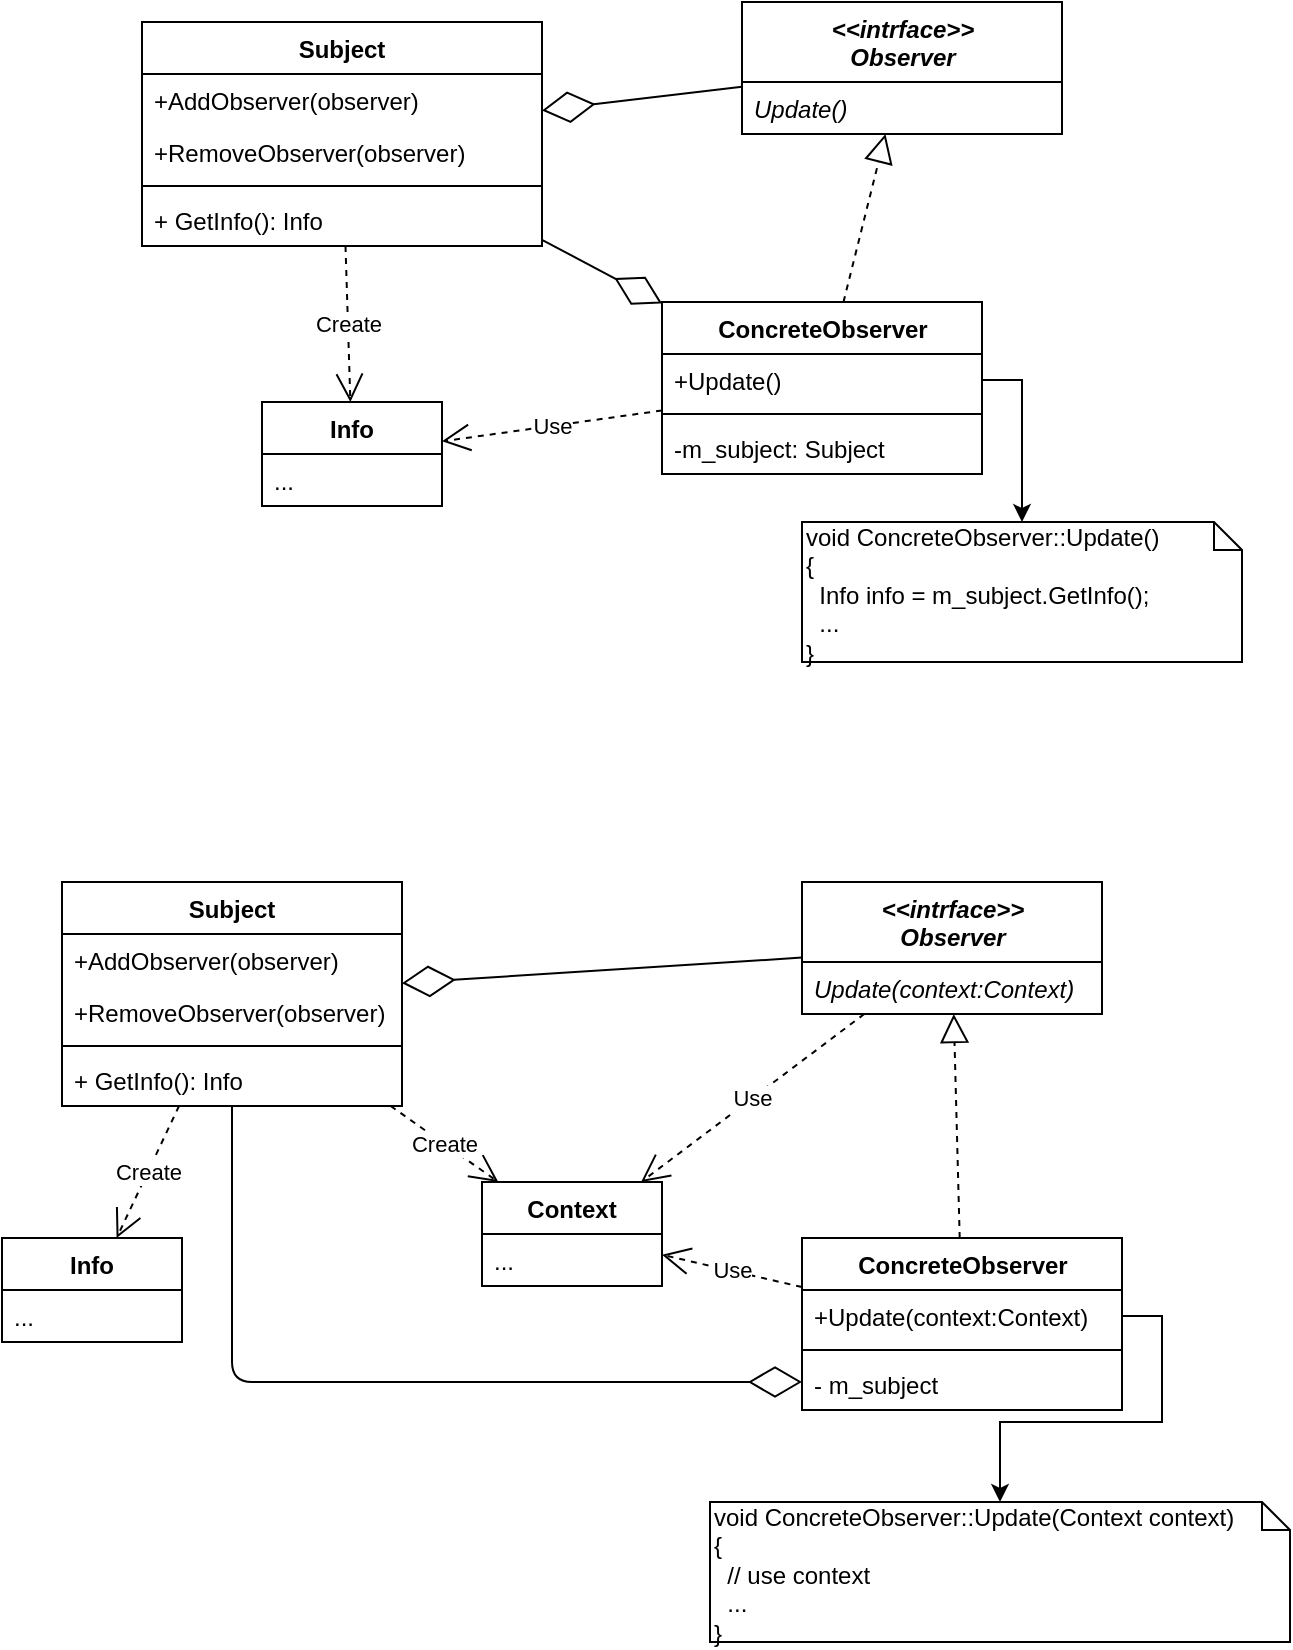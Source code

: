 <mxfile version="13.6.9" type="device"><diagram id="Etg5eWAYA1YKABIu_JXT" name="Page-1"><mxGraphModel dx="981" dy="579" grid="1" gridSize="10" guides="1" tooltips="1" connect="1" arrows="1" fold="1" page="1" pageScale="1" pageWidth="827" pageHeight="1169" math="0" shadow="0"><root><mxCell id="0"/><mxCell id="1" parent="0"/><mxCell id="0Cd3prVuOzFEvung1Q_x-5" value="&lt;span&gt;&amp;lt;&amp;lt;intrface&amp;gt;&amp;gt;&lt;br&gt;Observer&lt;/span&gt;" style="swimlane;fontStyle=3;align=center;verticalAlign=top;childLayout=stackLayout;horizontal=1;startSize=40;horizontalStack=0;resizeParent=1;resizeParentMax=0;resizeLast=0;collapsible=1;marginBottom=0;html=1;" vertex="1" parent="1"><mxGeometry x="430" y="160" width="160" height="66" as="geometry"/></mxCell><mxCell id="0Cd3prVuOzFEvung1Q_x-6" value="Update()" style="text;strokeColor=none;fillColor=none;align=left;verticalAlign=top;spacingLeft=4;spacingRight=4;overflow=hidden;rotatable=0;points=[[0,0.5],[1,0.5]];portConstraint=eastwest;fontStyle=2" vertex="1" parent="0Cd3prVuOzFEvung1Q_x-5"><mxGeometry y="40" width="160" height="26" as="geometry"/></mxCell><mxCell id="0Cd3prVuOzFEvung1Q_x-9" value="" style="endArrow=diamondThin;endFill=0;endSize=24;html=1;" edge="1" parent="1" source="0Cd3prVuOzFEvung1Q_x-5" target="0Cd3prVuOzFEvung1Q_x-1"><mxGeometry width="160" relative="1" as="geometry"><mxPoint x="190" y="300" as="sourcePoint"/><mxPoint x="350" y="300" as="targetPoint"/></mxGeometry></mxCell><mxCell id="0Cd3prVuOzFEvung1Q_x-19" value="" style="endArrow=diamondThin;endFill=0;endSize=24;html=1;" edge="1" parent="1" source="0Cd3prVuOzFEvung1Q_x-1" target="0Cd3prVuOzFEvung1Q_x-15"><mxGeometry width="160" relative="1" as="geometry"><mxPoint x="180" y="410" as="sourcePoint"/><mxPoint x="340" y="410" as="targetPoint"/></mxGeometry></mxCell><mxCell id="0Cd3prVuOzFEvung1Q_x-20" value="" style="endArrow=block;dashed=1;endFill=0;endSize=12;html=1;" edge="1" parent="1" source="0Cd3prVuOzFEvung1Q_x-15" target="0Cd3prVuOzFEvung1Q_x-5"><mxGeometry width="160" relative="1" as="geometry"><mxPoint x="530" y="280" as="sourcePoint"/><mxPoint x="690" y="280" as="targetPoint"/></mxGeometry></mxCell><mxCell id="0Cd3prVuOzFEvung1Q_x-22" value="void ConcreteObserver::Update()&lt;br&gt;{&lt;br&gt;&amp;nbsp; Info info = m_subject.GetInfo();&lt;br&gt;&amp;nbsp; ...&lt;br&gt;}" style="shape=note;whiteSpace=wrap;html=1;size=14;verticalAlign=top;align=left;spacingTop=-6;" vertex="1" parent="1"><mxGeometry x="460" y="420" width="220" height="70" as="geometry"/></mxCell><mxCell id="0Cd3prVuOzFEvung1Q_x-23" style="edgeStyle=orthogonalEdgeStyle;rounded=0;orthogonalLoop=1;jettySize=auto;html=1;" edge="1" parent="1" source="0Cd3prVuOzFEvung1Q_x-16" target="0Cd3prVuOzFEvung1Q_x-22"><mxGeometry relative="1" as="geometry"/></mxCell><mxCell id="0Cd3prVuOzFEvung1Q_x-42" value="Info" style="swimlane;fontStyle=1;align=center;verticalAlign=top;childLayout=stackLayout;horizontal=1;startSize=26;horizontalStack=0;resizeParent=1;resizeParentMax=0;resizeLast=0;collapsible=1;marginBottom=0;" vertex="1" parent="1"><mxGeometry x="190" y="360" width="90" height="52" as="geometry"/></mxCell><mxCell id="0Cd3prVuOzFEvung1Q_x-46" value="..." style="text;strokeColor=none;fillColor=none;align=left;verticalAlign=top;spacingLeft=4;spacingRight=4;overflow=hidden;rotatable=0;points=[[0,0.5],[1,0.5]];portConstraint=eastwest;html=1;" vertex="1" parent="0Cd3prVuOzFEvung1Q_x-42"><mxGeometry y="26" width="90" height="26" as="geometry"/></mxCell><mxCell id="0Cd3prVuOzFEvung1Q_x-15" value="ConcreteObserver" style="swimlane;fontStyle=1;align=center;verticalAlign=top;childLayout=stackLayout;horizontal=1;startSize=26;horizontalStack=0;resizeParent=1;resizeParentMax=0;resizeLast=0;collapsible=1;marginBottom=0;html=1;" vertex="1" parent="1"><mxGeometry x="390" y="310" width="160" height="86" as="geometry"/></mxCell><mxCell id="0Cd3prVuOzFEvung1Q_x-16" value="+Update()" style="text;strokeColor=none;fillColor=none;align=left;verticalAlign=top;spacingLeft=4;spacingRight=4;overflow=hidden;rotatable=0;points=[[0,0.5],[1,0.5]];portConstraint=eastwest;" vertex="1" parent="0Cd3prVuOzFEvung1Q_x-15"><mxGeometry y="26" width="160" height="26" as="geometry"/></mxCell><mxCell id="0Cd3prVuOzFEvung1Q_x-25" value="" style="line;strokeWidth=1;fillColor=none;align=left;verticalAlign=middle;spacingTop=-1;spacingLeft=3;spacingRight=3;rotatable=0;labelPosition=right;points=[];portConstraint=eastwest;html=1;" vertex="1" parent="0Cd3prVuOzFEvung1Q_x-15"><mxGeometry y="52" width="160" height="8" as="geometry"/></mxCell><mxCell id="0Cd3prVuOzFEvung1Q_x-24" value="-m_subject: Subject" style="text;strokeColor=none;fillColor=none;align=left;verticalAlign=top;spacingLeft=4;spacingRight=4;overflow=hidden;rotatable=0;points=[[0,0.5],[1,0.5]];portConstraint=eastwest;" vertex="1" parent="0Cd3prVuOzFEvung1Q_x-15"><mxGeometry y="60" width="160" height="26" as="geometry"/></mxCell><mxCell id="0Cd3prVuOzFEvung1Q_x-1" value="Subject" style="swimlane;fontStyle=1;align=center;verticalAlign=top;childLayout=stackLayout;horizontal=1;startSize=26;horizontalStack=0;resizeParent=1;resizeParentMax=0;resizeLast=0;collapsible=1;marginBottom=0;" vertex="1" parent="1"><mxGeometry x="130" y="170" width="200" height="112" as="geometry"/></mxCell><mxCell id="0Cd3prVuOzFEvung1Q_x-12" value="+AddObserver(observer)" style="text;strokeColor=none;fillColor=none;align=left;verticalAlign=top;spacingLeft=4;spacingRight=4;overflow=hidden;rotatable=0;points=[[0,0.5],[1,0.5]];portConstraint=eastwest;html=1;" vertex="1" parent="0Cd3prVuOzFEvung1Q_x-1"><mxGeometry y="26" width="200" height="26" as="geometry"/></mxCell><mxCell id="0Cd3prVuOzFEvung1Q_x-13" value="+RemoveObserver(observer)" style="text;strokeColor=none;fillColor=none;align=left;verticalAlign=top;spacingLeft=4;spacingRight=4;overflow=hidden;rotatable=0;points=[[0,0.5],[1,0.5]];portConstraint=eastwest;html=1;" vertex="1" parent="0Cd3prVuOzFEvung1Q_x-1"><mxGeometry y="52" width="200" height="26" as="geometry"/></mxCell><mxCell id="0Cd3prVuOzFEvung1Q_x-11" value="" style="line;strokeWidth=1;fillColor=none;align=left;verticalAlign=middle;spacingTop=-1;spacingLeft=3;spacingRight=3;rotatable=0;labelPosition=right;points=[];portConstraint=eastwest;html=1;" vertex="1" parent="0Cd3prVuOzFEvung1Q_x-1"><mxGeometry y="78" width="200" height="8" as="geometry"/></mxCell><mxCell id="0Cd3prVuOzFEvung1Q_x-10" value="+ GetInfo(): Info" style="text;strokeColor=none;fillColor=none;align=left;verticalAlign=top;spacingLeft=4;spacingRight=4;overflow=hidden;rotatable=0;points=[[0,0.5],[1,0.5]];portConstraint=eastwest;html=1;" vertex="1" parent="0Cd3prVuOzFEvung1Q_x-1"><mxGeometry y="86" width="200" height="26" as="geometry"/></mxCell><mxCell id="0Cd3prVuOzFEvung1Q_x-48" value="Create" style="endArrow=open;endSize=12;dashed=1;html=1;" edge="1" parent="1" source="0Cd3prVuOzFEvung1Q_x-1" target="0Cd3prVuOzFEvung1Q_x-42"><mxGeometry width="160" relative="1" as="geometry"><mxPoint x="110" y="310" as="sourcePoint"/><mxPoint x="270" y="310" as="targetPoint"/></mxGeometry></mxCell><mxCell id="0Cd3prVuOzFEvung1Q_x-49" value="Use" style="endArrow=open;endSize=12;dashed=1;html=1;" edge="1" parent="1" source="0Cd3prVuOzFEvung1Q_x-15" target="0Cd3prVuOzFEvung1Q_x-42"><mxGeometry width="160" relative="1" as="geometry"><mxPoint x="221.529" y="282.0" as="sourcePoint"/><mxPoint x="239.647" y="370" as="targetPoint"/></mxGeometry></mxCell><mxCell id="0Cd3prVuOzFEvung1Q_x-52" value="" style="endArrow=diamondThin;endFill=0;endSize=24;html=1;" edge="1" source="0Cd3prVuOzFEvung1Q_x-50" target="0Cd3prVuOzFEvung1Q_x-63" parent="1"><mxGeometry width="160" relative="1" as="geometry"><mxPoint x="140" y="770" as="sourcePoint"/><mxPoint x="300" y="770" as="targetPoint"/></mxGeometry></mxCell><mxCell id="0Cd3prVuOzFEvung1Q_x-54" value="" style="endArrow=block;dashed=1;endFill=0;endSize=12;html=1;" edge="1" source="0Cd3prVuOzFEvung1Q_x-59" target="0Cd3prVuOzFEvung1Q_x-50" parent="1"><mxGeometry width="160" relative="1" as="geometry"><mxPoint x="480" y="750" as="sourcePoint"/><mxPoint x="640" y="750" as="targetPoint"/></mxGeometry></mxCell><mxCell id="0Cd3prVuOzFEvung1Q_x-55" value="void ConcreteObserver::Update(Context context)&lt;br&gt;{&lt;br&gt;&amp;nbsp; // use context&lt;br&gt;&amp;nbsp; ...&lt;br&gt;}" style="shape=note;whiteSpace=wrap;html=1;size=14;verticalAlign=top;align=left;spacingTop=-6;" vertex="1" parent="1"><mxGeometry x="414" y="910" width="290" height="70" as="geometry"/></mxCell><mxCell id="0Cd3prVuOzFEvung1Q_x-56" style="edgeStyle=orthogonalEdgeStyle;rounded=0;orthogonalLoop=1;jettySize=auto;html=1;" edge="1" source="0Cd3prVuOzFEvung1Q_x-60" target="0Cd3prVuOzFEvung1Q_x-55" parent="1"><mxGeometry relative="1" as="geometry"/></mxCell><mxCell id="0Cd3prVuOzFEvung1Q_x-68" value="Create" style="endArrow=open;endSize=12;dashed=1;html=1;" edge="1" source="0Cd3prVuOzFEvung1Q_x-63" target="0Cd3prVuOzFEvung1Q_x-57" parent="1"><mxGeometry width="160" relative="1" as="geometry"><mxPoint x="60" y="780" as="sourcePoint"/><mxPoint x="220" y="780" as="targetPoint"/></mxGeometry></mxCell><mxCell id="0Cd3prVuOzFEvung1Q_x-72" value="Create" style="endArrow=open;endSize=12;dashed=1;html=1;" edge="1" parent="1" source="0Cd3prVuOzFEvung1Q_x-63" target="0Cd3prVuOzFEvung1Q_x-70"><mxGeometry width="160" relative="1" as="geometry"><mxPoint x="50" y="600" as="sourcePoint"/><mxPoint x="210" y="600" as="targetPoint"/></mxGeometry></mxCell><mxCell id="0Cd3prVuOzFEvung1Q_x-73" value="Use" style="endArrow=open;endSize=12;dashed=1;html=1;" edge="1" parent="1" source="0Cd3prVuOzFEvung1Q_x-50" target="0Cd3prVuOzFEvung1Q_x-70"><mxGeometry width="160" relative="1" as="geometry"><mxPoint x="248.154" y="650" as="sourcePoint"/><mxPoint x="298" y="602" as="targetPoint"/></mxGeometry></mxCell><mxCell id="0Cd3prVuOzFEvung1Q_x-74" value="Use" style="endArrow=open;endSize=12;dashed=1;html=1;" edge="1" parent="1" source="0Cd3prVuOzFEvung1Q_x-59" target="0Cd3prVuOzFEvung1Q_x-70"><mxGeometry width="160" relative="1" as="geometry"><mxPoint x="421.822" y="650" as="sourcePoint"/><mxPoint x="359.019" y="602" as="targetPoint"/></mxGeometry></mxCell><mxCell id="0Cd3prVuOzFEvung1Q_x-63" value="Subject" style="swimlane;fontStyle=1;align=center;verticalAlign=top;childLayout=stackLayout;horizontal=1;startSize=26;horizontalStack=0;resizeParent=1;resizeParentMax=0;resizeLast=0;collapsible=1;marginBottom=0;" vertex="1" parent="1"><mxGeometry x="90" y="600" width="170" height="112" as="geometry"/></mxCell><mxCell id="0Cd3prVuOzFEvung1Q_x-64" value="+AddObserver(observer)" style="text;strokeColor=none;fillColor=none;align=left;verticalAlign=top;spacingLeft=4;spacingRight=4;overflow=hidden;rotatable=0;points=[[0,0.5],[1,0.5]];portConstraint=eastwest;html=1;" vertex="1" parent="0Cd3prVuOzFEvung1Q_x-63"><mxGeometry y="26" width="170" height="26" as="geometry"/></mxCell><mxCell id="0Cd3prVuOzFEvung1Q_x-65" value="+RemoveObserver(observer)" style="text;strokeColor=none;fillColor=none;align=left;verticalAlign=top;spacingLeft=4;spacingRight=4;overflow=hidden;rotatable=0;points=[[0,0.5],[1,0.5]];portConstraint=eastwest;html=1;" vertex="1" parent="0Cd3prVuOzFEvung1Q_x-63"><mxGeometry y="52" width="170" height="26" as="geometry"/></mxCell><mxCell id="0Cd3prVuOzFEvung1Q_x-66" value="" style="line;strokeWidth=1;fillColor=none;align=left;verticalAlign=middle;spacingTop=-1;spacingLeft=3;spacingRight=3;rotatable=0;labelPosition=right;points=[];portConstraint=eastwest;html=1;" vertex="1" parent="0Cd3prVuOzFEvung1Q_x-63"><mxGeometry y="78" width="170" height="8" as="geometry"/></mxCell><mxCell id="0Cd3prVuOzFEvung1Q_x-67" value="+ GetInfo(): Info" style="text;strokeColor=none;fillColor=none;align=left;verticalAlign=top;spacingLeft=4;spacingRight=4;overflow=hidden;rotatable=0;points=[[0,0.5],[1,0.5]];portConstraint=eastwest;html=1;" vertex="1" parent="0Cd3prVuOzFEvung1Q_x-63"><mxGeometry y="86" width="170" height="26" as="geometry"/></mxCell><mxCell id="0Cd3prVuOzFEvung1Q_x-50" value="&lt;span&gt;&amp;lt;&amp;lt;intrface&amp;gt;&amp;gt;&lt;br&gt;Observer&lt;/span&gt;" style="swimlane;fontStyle=3;align=center;verticalAlign=top;childLayout=stackLayout;horizontal=1;startSize=40;horizontalStack=0;resizeParent=1;resizeParentMax=0;resizeLast=0;collapsible=1;marginBottom=0;html=1;" vertex="1" parent="1"><mxGeometry x="460" y="600" width="150" height="66" as="geometry"/></mxCell><mxCell id="0Cd3prVuOzFEvung1Q_x-51" value="Update(context:Context)" style="text;strokeColor=none;fillColor=none;align=left;verticalAlign=top;spacingLeft=4;spacingRight=4;overflow=hidden;rotatable=0;points=[[0,0.5],[1,0.5]];portConstraint=eastwest;fontStyle=2" vertex="1" parent="0Cd3prVuOzFEvung1Q_x-50"><mxGeometry y="40" width="150" height="26" as="geometry"/></mxCell><mxCell id="0Cd3prVuOzFEvung1Q_x-59" value="ConcreteObserver" style="swimlane;fontStyle=1;align=center;verticalAlign=top;childLayout=stackLayout;horizontal=1;startSize=26;horizontalStack=0;resizeParent=1;resizeParentMax=0;resizeLast=0;collapsible=1;marginBottom=0;html=1;" vertex="1" parent="1"><mxGeometry x="460" y="778" width="160" height="86" as="geometry"/></mxCell><mxCell id="0Cd3prVuOzFEvung1Q_x-60" value="+Update(context:Context)" style="text;strokeColor=none;fillColor=none;align=left;verticalAlign=top;spacingLeft=4;spacingRight=4;overflow=hidden;rotatable=0;points=[[0,0.5],[1,0.5]];portConstraint=eastwest;" vertex="1" parent="0Cd3prVuOzFEvung1Q_x-59"><mxGeometry y="26" width="160" height="26" as="geometry"/></mxCell><mxCell id="0Cd3prVuOzFEvung1Q_x-77" value="" style="line;strokeWidth=1;fillColor=none;align=left;verticalAlign=middle;spacingTop=-1;spacingLeft=3;spacingRight=3;rotatable=0;labelPosition=right;points=[];portConstraint=eastwest;html=1;" vertex="1" parent="0Cd3prVuOzFEvung1Q_x-59"><mxGeometry y="52" width="160" height="8" as="geometry"/></mxCell><mxCell id="0Cd3prVuOzFEvung1Q_x-76" value="- m_subject" style="text;strokeColor=none;fillColor=none;align=left;verticalAlign=top;spacingLeft=4;spacingRight=4;overflow=hidden;rotatable=0;points=[[0,0.5],[1,0.5]];portConstraint=eastwest;" vertex="1" parent="0Cd3prVuOzFEvung1Q_x-59"><mxGeometry y="60" width="160" height="26" as="geometry"/></mxCell><mxCell id="0Cd3prVuOzFEvung1Q_x-70" value="Context" style="swimlane;fontStyle=1;align=center;verticalAlign=top;childLayout=stackLayout;horizontal=1;startSize=26;horizontalStack=0;resizeParent=1;resizeParentMax=0;resizeLast=0;collapsible=1;marginBottom=0;" vertex="1" parent="1"><mxGeometry x="300" y="750" width="90" height="52" as="geometry"/></mxCell><mxCell id="0Cd3prVuOzFEvung1Q_x-71" value="..." style="text;strokeColor=none;fillColor=none;align=left;verticalAlign=top;spacingLeft=4;spacingRight=4;overflow=hidden;rotatable=0;points=[[0,0.5],[1,0.5]];portConstraint=eastwest;html=1;" vertex="1" parent="0Cd3prVuOzFEvung1Q_x-70"><mxGeometry y="26" width="90" height="26" as="geometry"/></mxCell><mxCell id="0Cd3prVuOzFEvung1Q_x-78" value="" style="endArrow=diamondThin;endFill=0;endSize=24;html=1;edgeStyle=orthogonalEdgeStyle;" edge="1" parent="1" source="0Cd3prVuOzFEvung1Q_x-63" target="0Cd3prVuOzFEvung1Q_x-59"><mxGeometry width="160" relative="1" as="geometry"><mxPoint x="220" y="930" as="sourcePoint"/><mxPoint x="390" y="870" as="targetPoint"/><Array as="points"><mxPoint x="175" y="850"/></Array></mxGeometry></mxCell><mxCell id="0Cd3prVuOzFEvung1Q_x-57" value="Info" style="swimlane;fontStyle=1;align=center;verticalAlign=top;childLayout=stackLayout;horizontal=1;startSize=26;horizontalStack=0;resizeParent=1;resizeParentMax=0;resizeLast=0;collapsible=1;marginBottom=0;" vertex="1" parent="1"><mxGeometry x="60" y="778" width="90" height="52" as="geometry"/></mxCell><mxCell id="0Cd3prVuOzFEvung1Q_x-58" value="..." style="text;strokeColor=none;fillColor=none;align=left;verticalAlign=top;spacingLeft=4;spacingRight=4;overflow=hidden;rotatable=0;points=[[0,0.5],[1,0.5]];portConstraint=eastwest;html=1;" vertex="1" parent="0Cd3prVuOzFEvung1Q_x-57"><mxGeometry y="26" width="90" height="26" as="geometry"/></mxCell></root></mxGraphModel></diagram></mxfile>